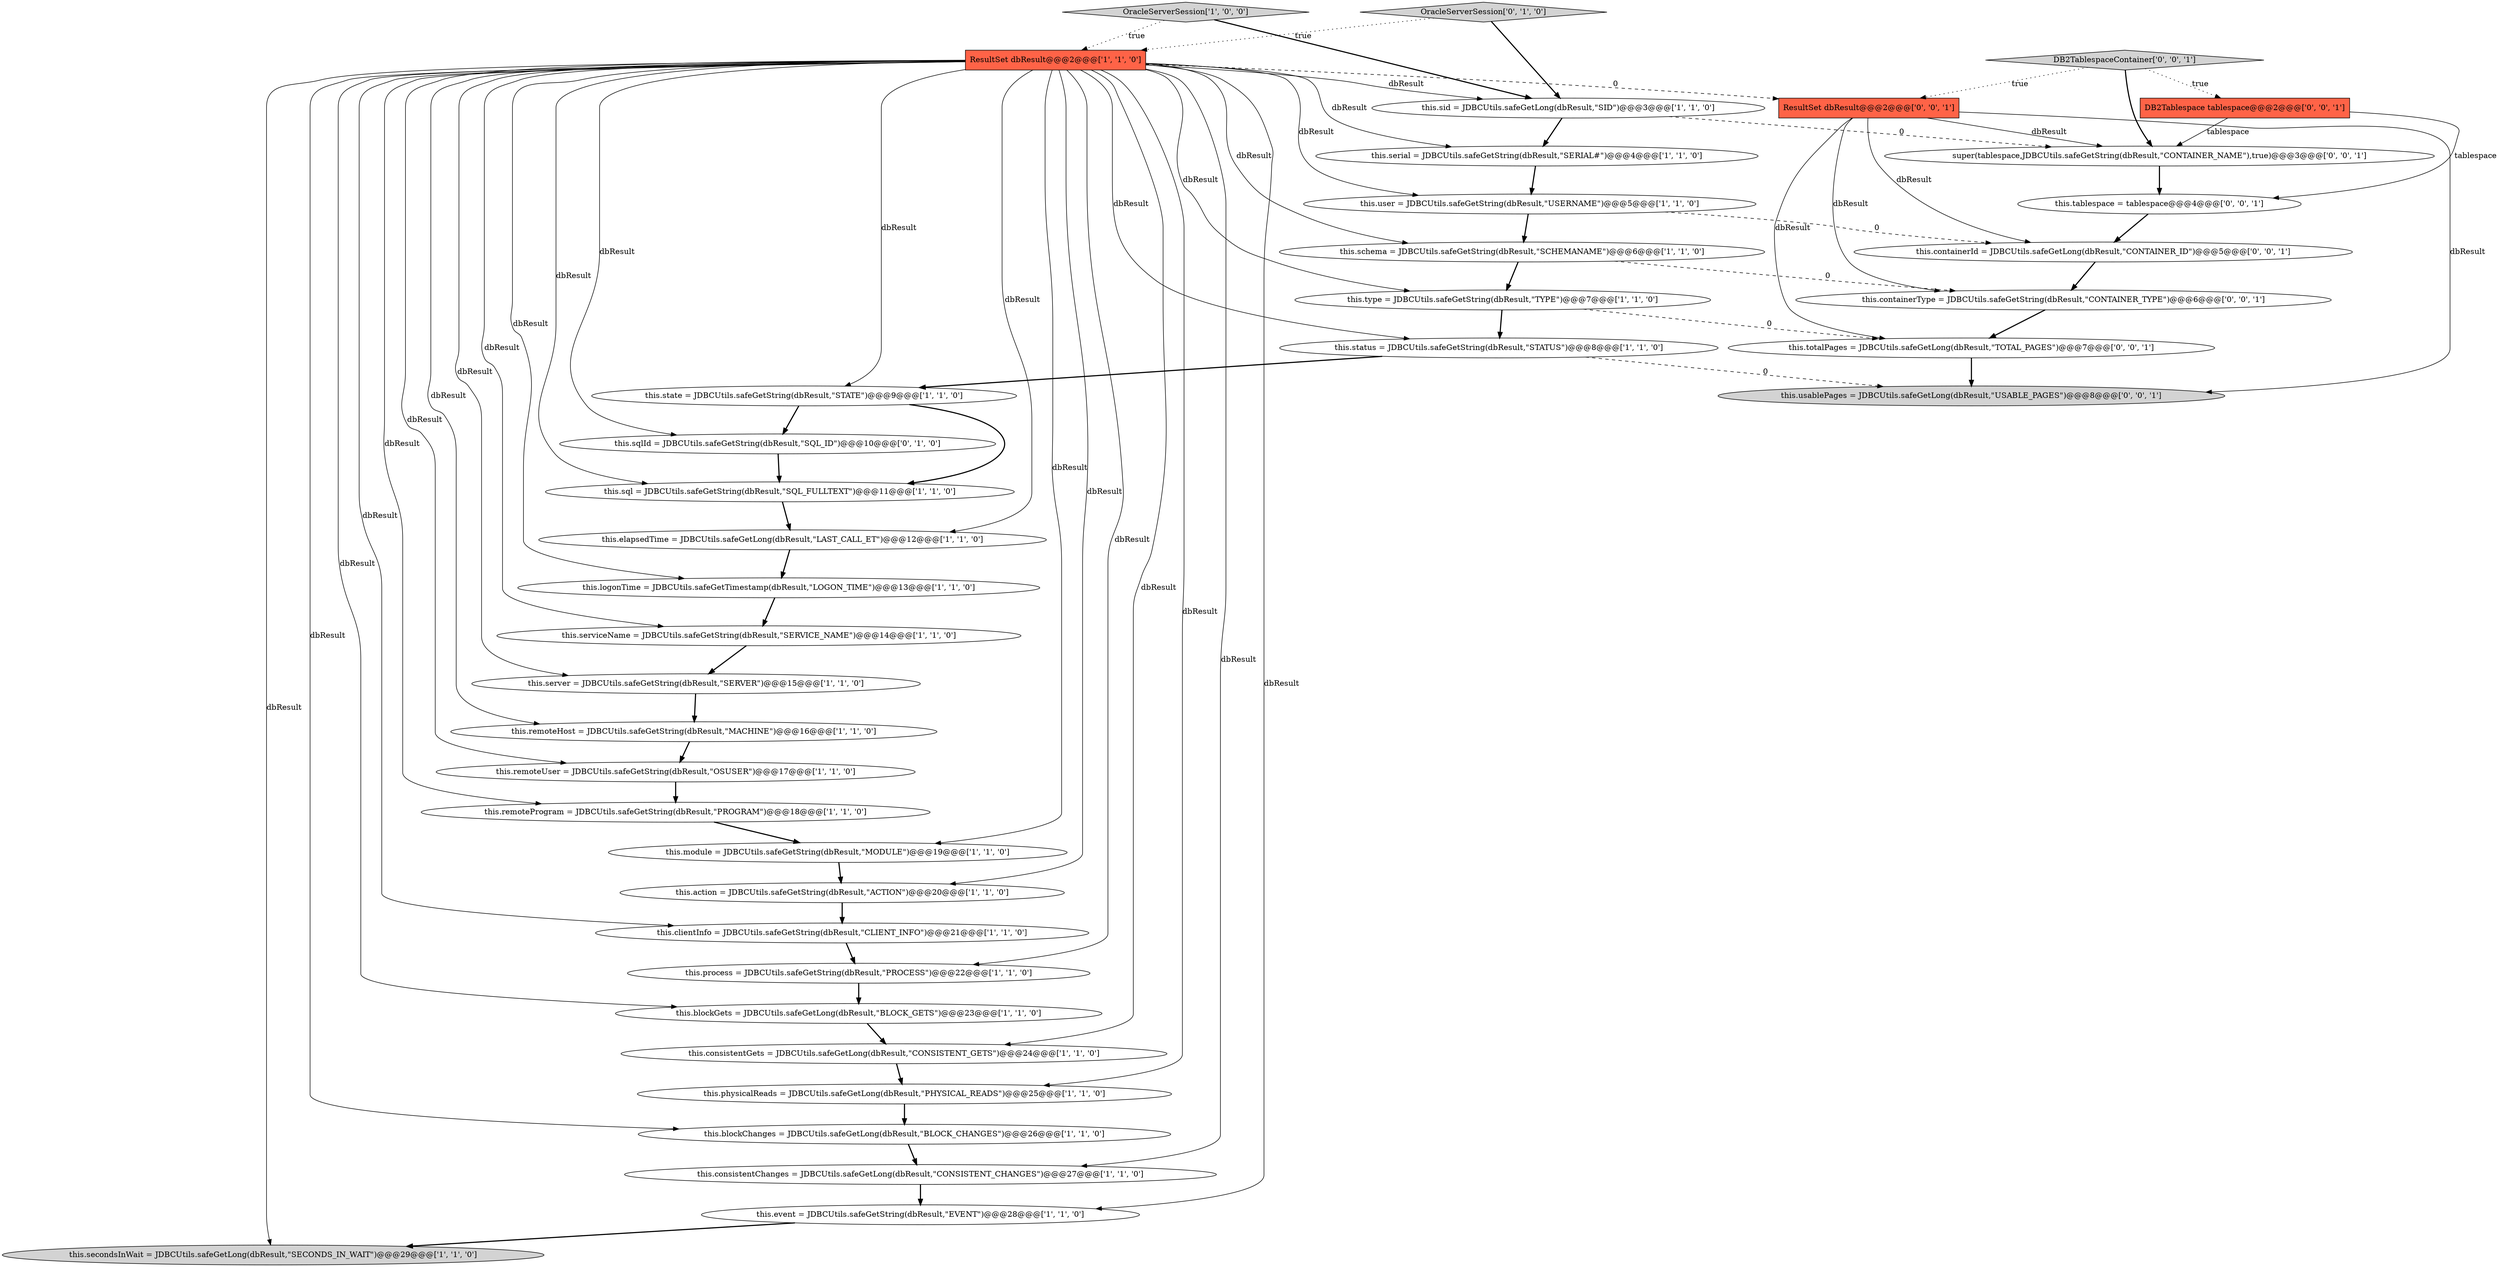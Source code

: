 digraph {
1 [style = filled, label = "this.event = JDBCUtils.safeGetString(dbResult,\"EVENT\")@@@28@@@['1', '1', '0']", fillcolor = white, shape = ellipse image = "AAA0AAABBB1BBB"];
19 [style = filled, label = "this.module = JDBCUtils.safeGetString(dbResult,\"MODULE\")@@@19@@@['1', '1', '0']", fillcolor = white, shape = ellipse image = "AAA0AAABBB1BBB"];
25 [style = filled, label = "this.elapsedTime = JDBCUtils.safeGetLong(dbResult,\"LAST_CALL_ET\")@@@12@@@['1', '1', '0']", fillcolor = white, shape = ellipse image = "AAA0AAABBB1BBB"];
11 [style = filled, label = "this.physicalReads = JDBCUtils.safeGetLong(dbResult,\"PHYSICAL_READS\")@@@25@@@['1', '1', '0']", fillcolor = white, shape = ellipse image = "AAA0AAABBB1BBB"];
36 [style = filled, label = "this.tablespace = tablespace@@@4@@@['0', '0', '1']", fillcolor = white, shape = ellipse image = "AAA0AAABBB3BBB"];
23 [style = filled, label = "this.blockChanges = JDBCUtils.safeGetLong(dbResult,\"BLOCK_CHANGES\")@@@26@@@['1', '1', '0']", fillcolor = white, shape = ellipse image = "AAA0AAABBB1BBB"];
10 [style = filled, label = "this.blockGets = JDBCUtils.safeGetLong(dbResult,\"BLOCK_GETS\")@@@23@@@['1', '1', '0']", fillcolor = white, shape = ellipse image = "AAA0AAABBB1BBB"];
0 [style = filled, label = "this.consistentGets = JDBCUtils.safeGetLong(dbResult,\"CONSISTENT_GETS\")@@@24@@@['1', '1', '0']", fillcolor = white, shape = ellipse image = "AAA0AAABBB1BBB"];
30 [style = filled, label = "this.containerId = JDBCUtils.safeGetLong(dbResult,\"CONTAINER_ID\")@@@5@@@['0', '0', '1']", fillcolor = white, shape = ellipse image = "AAA0AAABBB3BBB"];
3 [style = filled, label = "this.process = JDBCUtils.safeGetString(dbResult,\"PROCESS\")@@@22@@@['1', '1', '0']", fillcolor = white, shape = ellipse image = "AAA0AAABBB1BBB"];
20 [style = filled, label = "this.consistentChanges = JDBCUtils.safeGetLong(dbResult,\"CONSISTENT_CHANGES\")@@@27@@@['1', '1', '0']", fillcolor = white, shape = ellipse image = "AAA0AAABBB1BBB"];
35 [style = filled, label = "this.totalPages = JDBCUtils.safeGetLong(dbResult,\"TOTAL_PAGES\")@@@7@@@['0', '0', '1']", fillcolor = white, shape = ellipse image = "AAA0AAABBB3BBB"];
13 [style = filled, label = "this.user = JDBCUtils.safeGetString(dbResult,\"USERNAME\")@@@5@@@['1', '1', '0']", fillcolor = white, shape = ellipse image = "AAA0AAABBB1BBB"];
27 [style = filled, label = "OracleServerSession['1', '0', '0']", fillcolor = lightgray, shape = diamond image = "AAA0AAABBB1BBB"];
37 [style = filled, label = "ResultSet dbResult@@@2@@@['0', '0', '1']", fillcolor = tomato, shape = box image = "AAA0AAABBB3BBB"];
6 [style = filled, label = "this.logonTime = JDBCUtils.safeGetTimestamp(dbResult,\"LOGON_TIME\")@@@13@@@['1', '1', '0']", fillcolor = white, shape = ellipse image = "AAA0AAABBB1BBB"];
17 [style = filled, label = "this.status = JDBCUtils.safeGetString(dbResult,\"STATUS\")@@@8@@@['1', '1', '0']", fillcolor = white, shape = ellipse image = "AAA0AAABBB1BBB"];
22 [style = filled, label = "this.state = JDBCUtils.safeGetString(dbResult,\"STATE\")@@@9@@@['1', '1', '0']", fillcolor = white, shape = ellipse image = "AAA0AAABBB1BBB"];
21 [style = filled, label = "ResultSet dbResult@@@2@@@['1', '1', '0']", fillcolor = tomato, shape = box image = "AAA0AAABBB1BBB"];
9 [style = filled, label = "this.remoteHost = JDBCUtils.safeGetString(dbResult,\"MACHINE\")@@@16@@@['1', '1', '0']", fillcolor = white, shape = ellipse image = "AAA0AAABBB1BBB"];
28 [style = filled, label = "this.sqlId = JDBCUtils.safeGetString(dbResult,\"SQL_ID\")@@@10@@@['0', '1', '0']", fillcolor = white, shape = ellipse image = "AAA1AAABBB2BBB"];
2 [style = filled, label = "this.clientInfo = JDBCUtils.safeGetString(dbResult,\"CLIENT_INFO\")@@@21@@@['1', '1', '0']", fillcolor = white, shape = ellipse image = "AAA0AAABBB1BBB"];
8 [style = filled, label = "this.serviceName = JDBCUtils.safeGetString(dbResult,\"SERVICE_NAME\")@@@14@@@['1', '1', '0']", fillcolor = white, shape = ellipse image = "AAA0AAABBB1BBB"];
7 [style = filled, label = "this.secondsInWait = JDBCUtils.safeGetLong(dbResult,\"SECONDS_IN_WAIT\")@@@29@@@['1', '1', '0']", fillcolor = lightgray, shape = ellipse image = "AAA0AAABBB1BBB"];
32 [style = filled, label = "super(tablespace,JDBCUtils.safeGetString(dbResult,\"CONTAINER_NAME\"),true)@@@3@@@['0', '0', '1']", fillcolor = white, shape = ellipse image = "AAA0AAABBB3BBB"];
29 [style = filled, label = "OracleServerSession['0', '1', '0']", fillcolor = lightgray, shape = diamond image = "AAA0AAABBB2BBB"];
12 [style = filled, label = "this.remoteUser = JDBCUtils.safeGetString(dbResult,\"OSUSER\")@@@17@@@['1', '1', '0']", fillcolor = white, shape = ellipse image = "AAA0AAABBB1BBB"];
38 [style = filled, label = "DB2TablespaceContainer['0', '0', '1']", fillcolor = lightgray, shape = diamond image = "AAA0AAABBB3BBB"];
26 [style = filled, label = "this.type = JDBCUtils.safeGetString(dbResult,\"TYPE\")@@@7@@@['1', '1', '0']", fillcolor = white, shape = ellipse image = "AAA0AAABBB1BBB"];
4 [style = filled, label = "this.action = JDBCUtils.safeGetString(dbResult,\"ACTION\")@@@20@@@['1', '1', '0']", fillcolor = white, shape = ellipse image = "AAA0AAABBB1BBB"];
24 [style = filled, label = "this.sid = JDBCUtils.safeGetLong(dbResult,\"SID\")@@@3@@@['1', '1', '0']", fillcolor = white, shape = ellipse image = "AAA0AAABBB1BBB"];
14 [style = filled, label = "this.schema = JDBCUtils.safeGetString(dbResult,\"SCHEMANAME\")@@@6@@@['1', '1', '0']", fillcolor = white, shape = ellipse image = "AAA0AAABBB1BBB"];
18 [style = filled, label = "this.server = JDBCUtils.safeGetString(dbResult,\"SERVER\")@@@15@@@['1', '1', '0']", fillcolor = white, shape = ellipse image = "AAA0AAABBB1BBB"];
33 [style = filled, label = "DB2Tablespace tablespace@@@2@@@['0', '0', '1']", fillcolor = tomato, shape = box image = "AAA0AAABBB3BBB"];
15 [style = filled, label = "this.sql = JDBCUtils.safeGetString(dbResult,\"SQL_FULLTEXT\")@@@11@@@['1', '1', '0']", fillcolor = white, shape = ellipse image = "AAA0AAABBB1BBB"];
31 [style = filled, label = "this.usablePages = JDBCUtils.safeGetLong(dbResult,\"USABLE_PAGES\")@@@8@@@['0', '0', '1']", fillcolor = lightgray, shape = ellipse image = "AAA0AAABBB3BBB"];
16 [style = filled, label = "this.remoteProgram = JDBCUtils.safeGetString(dbResult,\"PROGRAM\")@@@18@@@['1', '1', '0']", fillcolor = white, shape = ellipse image = "AAA0AAABBB1BBB"];
5 [style = filled, label = "this.serial = JDBCUtils.safeGetString(dbResult,\"SERIAL#\")@@@4@@@['1', '1', '0']", fillcolor = white, shape = ellipse image = "AAA0AAABBB1BBB"];
34 [style = filled, label = "this.containerType = JDBCUtils.safeGetString(dbResult,\"CONTAINER_TYPE\")@@@6@@@['0', '0', '1']", fillcolor = white, shape = ellipse image = "AAA0AAABBB3BBB"];
21->26 [style = solid, label="dbResult"];
21->18 [style = solid, label="dbResult"];
3->10 [style = bold, label=""];
38->32 [style = bold, label=""];
21->3 [style = solid, label="dbResult"];
30->34 [style = bold, label=""];
26->17 [style = bold, label=""];
14->34 [style = dashed, label="0"];
21->17 [style = solid, label="dbResult"];
21->28 [style = solid, label="dbResult"];
21->25 [style = solid, label="dbResult"];
21->11 [style = solid, label="dbResult"];
35->31 [style = bold, label=""];
26->35 [style = dashed, label="0"];
36->30 [style = bold, label=""];
21->37 [style = dashed, label="0"];
29->24 [style = bold, label=""];
33->32 [style = solid, label="tablespace"];
16->19 [style = bold, label=""];
37->35 [style = solid, label="dbResult"];
24->32 [style = dashed, label="0"];
21->23 [style = solid, label="dbResult"];
37->31 [style = solid, label="dbResult"];
27->21 [style = dotted, label="true"];
21->8 [style = solid, label="dbResult"];
21->20 [style = solid, label="dbResult"];
33->36 [style = solid, label="tablespace"];
22->15 [style = bold, label=""];
21->13 [style = solid, label="dbResult"];
14->26 [style = bold, label=""];
6->8 [style = bold, label=""];
0->11 [style = bold, label=""];
28->15 [style = bold, label=""];
21->5 [style = solid, label="dbResult"];
20->1 [style = bold, label=""];
5->13 [style = bold, label=""];
21->24 [style = solid, label="dbResult"];
4->2 [style = bold, label=""];
12->16 [style = bold, label=""];
2->3 [style = bold, label=""];
21->15 [style = solid, label="dbResult"];
8->18 [style = bold, label=""];
21->2 [style = solid, label="dbResult"];
21->22 [style = solid, label="dbResult"];
21->19 [style = solid, label="dbResult"];
27->24 [style = bold, label=""];
32->36 [style = bold, label=""];
18->9 [style = bold, label=""];
9->12 [style = bold, label=""];
23->20 [style = bold, label=""];
22->28 [style = bold, label=""];
11->23 [style = bold, label=""];
19->4 [style = bold, label=""];
21->6 [style = solid, label="dbResult"];
21->10 [style = solid, label="dbResult"];
38->33 [style = dotted, label="true"];
37->32 [style = solid, label="dbResult"];
37->34 [style = solid, label="dbResult"];
17->22 [style = bold, label=""];
34->35 [style = bold, label=""];
21->4 [style = solid, label="dbResult"];
21->0 [style = solid, label="dbResult"];
21->7 [style = solid, label="dbResult"];
1->7 [style = bold, label=""];
13->14 [style = bold, label=""];
21->1 [style = solid, label="dbResult"];
24->5 [style = bold, label=""];
15->25 [style = bold, label=""];
21->12 [style = solid, label="dbResult"];
21->16 [style = solid, label="dbResult"];
25->6 [style = bold, label=""];
29->21 [style = dotted, label="true"];
38->37 [style = dotted, label="true"];
13->30 [style = dashed, label="0"];
17->31 [style = dashed, label="0"];
10->0 [style = bold, label=""];
21->14 [style = solid, label="dbResult"];
37->30 [style = solid, label="dbResult"];
21->9 [style = solid, label="dbResult"];
}
